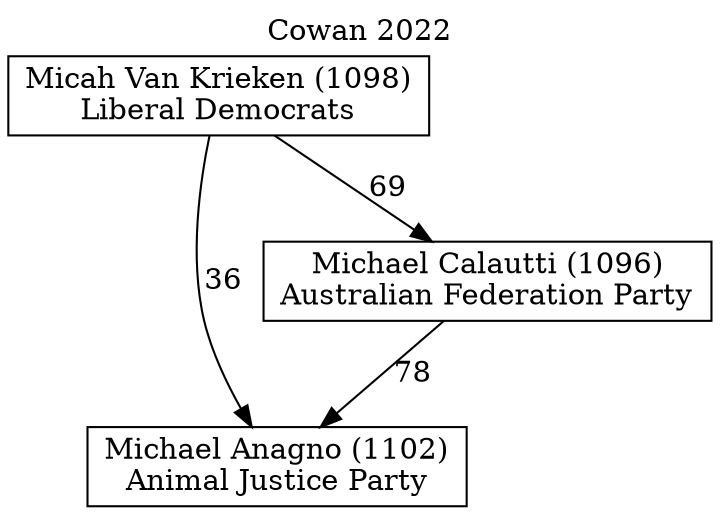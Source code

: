 // House preference flow
digraph "Michael Anagno (1102)_Cowan_2022" {
	graph [label="Cowan 2022" labelloc=t mclimit=10]
	node [shape=box]
	"Michael Anagno (1102)" [label="Michael Anagno (1102)
Animal Justice Party"]
	"Michael Calautti (1096)" [label="Michael Calautti (1096)
Australian Federation Party"]
	"Micah Van Krieken (1098)" [label="Micah Van Krieken (1098)
Liberal Democrats"]
	"Michael Calautti (1096)" -> "Michael Anagno (1102)" [label=78]
	"Micah Van Krieken (1098)" -> "Michael Calautti (1096)" [label=69]
	"Micah Van Krieken (1098)" -> "Michael Anagno (1102)" [label=36]
}
